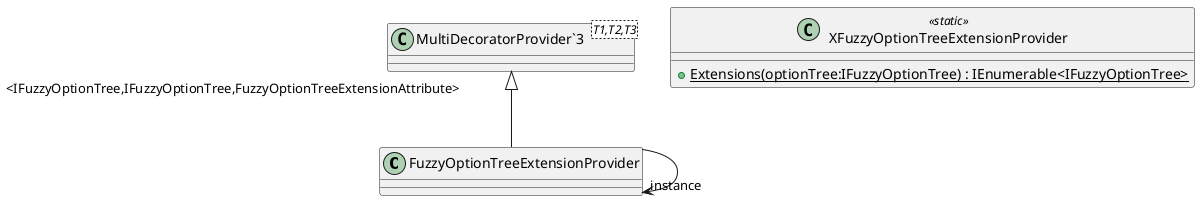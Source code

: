 @startuml
class FuzzyOptionTreeExtensionProvider {
}
class XFuzzyOptionTreeExtensionProvider <<static>> {
    + {static} Extensions(optionTree:IFuzzyOptionTree) : IEnumerable<IFuzzyOptionTree>
}
class "MultiDecoratorProvider`3"<T1,T2,T3> {
}
"MultiDecoratorProvider`3" "<IFuzzyOptionTree,IFuzzyOptionTree,FuzzyOptionTreeExtensionAttribute>" <|-- FuzzyOptionTreeExtensionProvider
FuzzyOptionTreeExtensionProvider --> "instance" FuzzyOptionTreeExtensionProvider
@enduml
